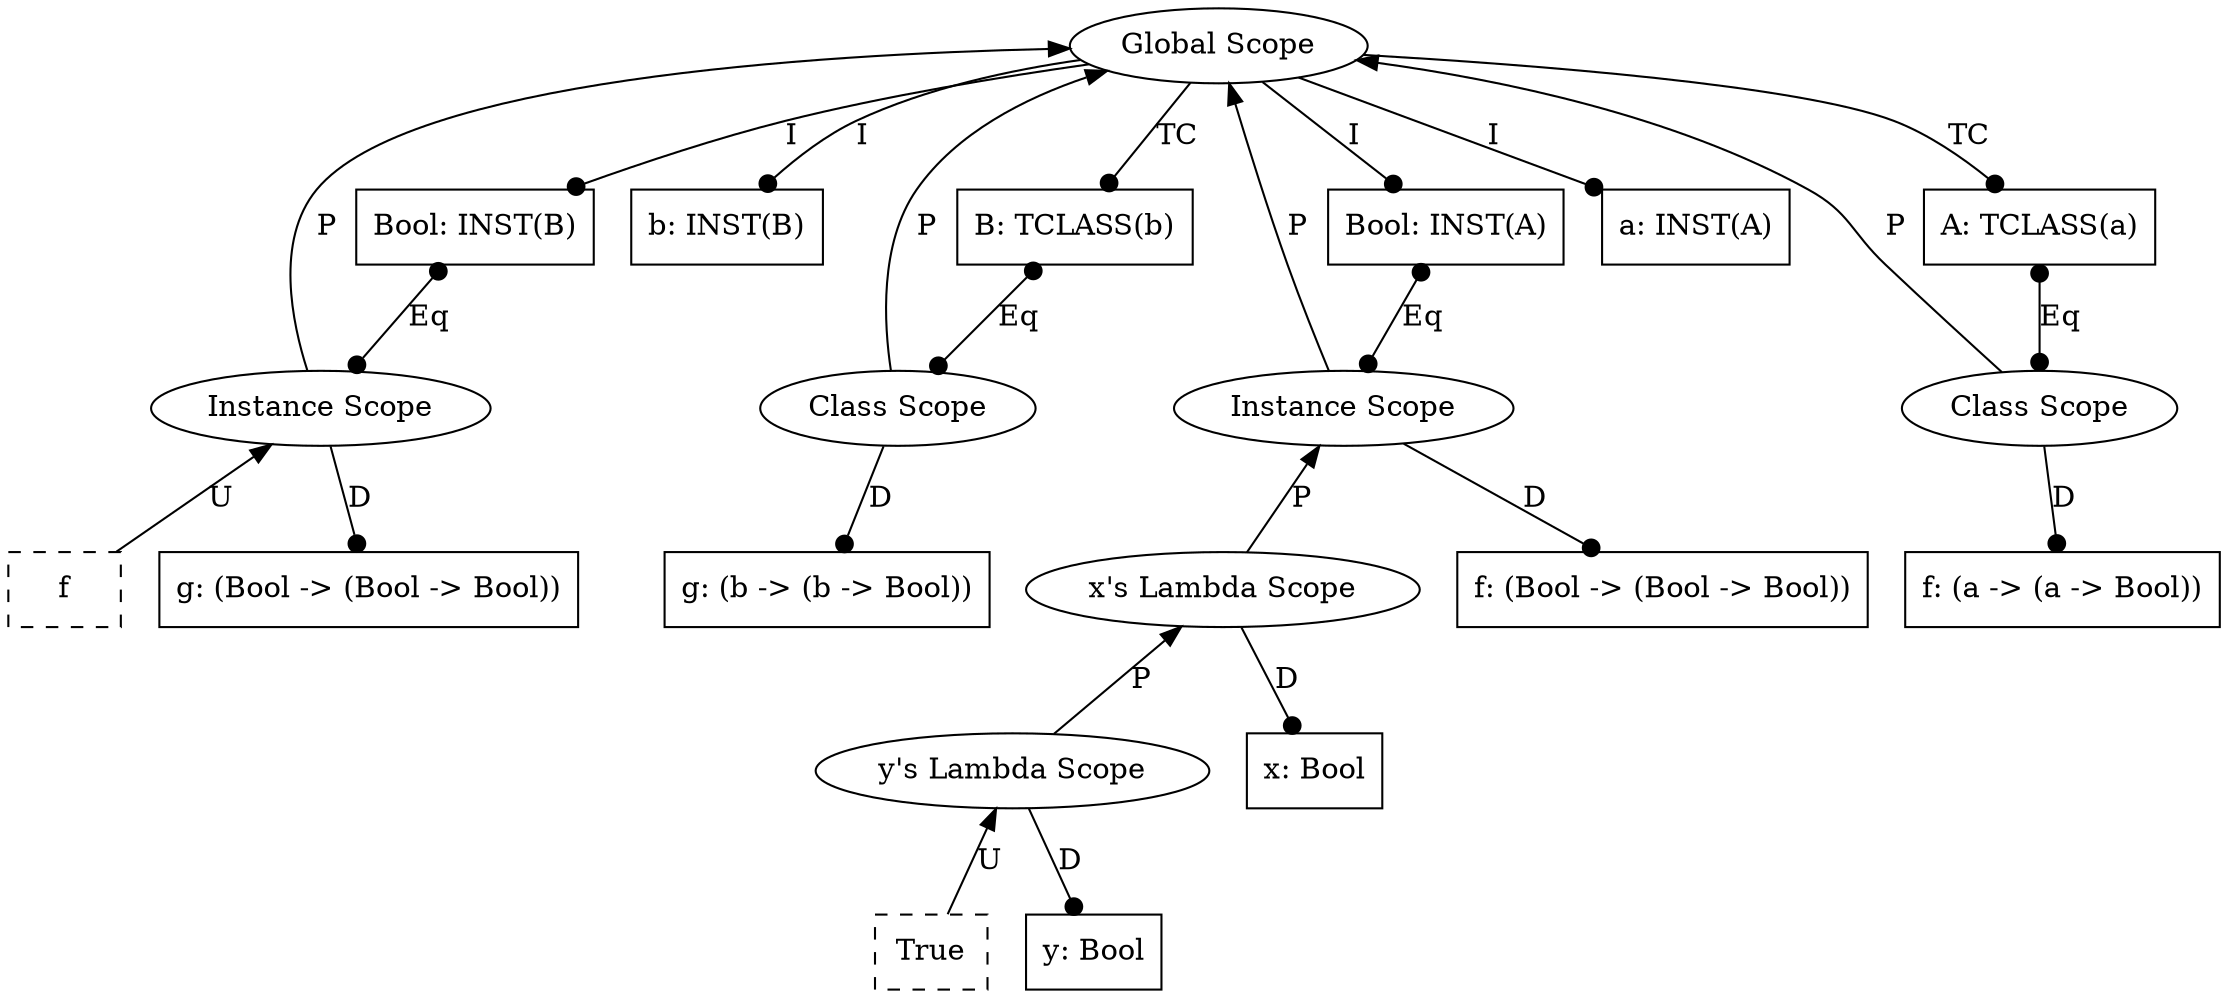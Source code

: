 graph {
    20 [label=f
       ,shape=box
       ,style=dashed];
    19 [label="g: (Bool -> (Bool -> Bool))"
       ,shape=box];
    18 [label="Instance Scope"
       ,shape=ellipse];
    17 [label="Bool: INST(B)"
       ,shape=box];
    16 [label="g: (b -> (b -> Bool))"
       ,shape=box];
    15 [label="b: INST(B)"
       ,shape=box];
    14 [label="Class Scope"
       ,shape=ellipse];
    13 [label="B: TCLASS(b)"
       ,shape=box];
    12 [label=True
       ,shape=box
       ,style=dashed];
    11 [label="y: Bool",shape=box];
    10 [label="y's Lambda Scope"
       ,shape=ellipse];
    9 [label="x: Bool",shape=box];
    8 [label="x's Lambda Scope"
      ,shape=ellipse];
    7 [label="f: (Bool -> (Bool -> Bool))"
      ,shape=box];
    6 [label="Instance Scope"
      ,shape=ellipse];
    5 [label="Bool: INST(A)"
      ,shape=box];
    4 [label="f: (a -> (a -> Bool))"
      ,shape=box];
    3 [label="a: INST(A)"
      ,shape=box];
    2 [label="Class Scope"
      ,shape=ellipse];
    1 [label="A: TCLASS(a)"
      ,shape=box];
    0 [label="Global Scope"
      ,shape=ellipse];
    18 -- 20 [label=U,dir=back];
    18 -- 19 [label=D
             ,dir=forward
             ,arrowhead=dot];
    17 -- 18 [label=Eq
             ,dir=both
             ,arrowhead=dot
             ,arrowtail=dot];
    0 -- 18 [label=P,dir=back];
    0 -- 17 [label=I
            ,dir=forward
            ,arrowhead=dot];
    14 -- 16 [label=D
             ,dir=forward
             ,arrowhead=dot];
    0 -- 15 [label=I
            ,dir=forward
            ,arrowhead=dot];
    13 -- 14 [label=Eq
             ,dir=both
             ,arrowhead=dot
             ,arrowtail=dot];
    0 -- 14 [label=P,dir=back];
    0 -- 13 [label=TC
            ,dir=forward
            ,arrowhead=dot];
    10 -- 12 [label=U,dir=back];
    10 -- 11 [label=D
             ,dir=forward
             ,arrowhead=dot];
    8 -- 10 [label=P,dir=back];
    8 -- 9 [label=D
           ,dir=forward
           ,arrowhead=dot];
    6 -- 8 [label=P,dir=back];
    6 -- 7 [label=D
           ,dir=forward
           ,arrowhead=dot];
    5 -- 6 [label=Eq
           ,dir=both
           ,arrowhead=dot
           ,arrowtail=dot];
    0 -- 6 [label=P,dir=back];
    0 -- 5 [label=I
           ,dir=forward
           ,arrowhead=dot];
    2 -- 4 [label=D
           ,dir=forward
           ,arrowhead=dot];
    0 -- 3 [label=I
           ,dir=forward
           ,arrowhead=dot];
    1 -- 2 [label=Eq
           ,dir=both
           ,arrowhead=dot
           ,arrowtail=dot];
    0 -- 2 [label=P,dir=back];
    0 -- 1 [label=TC
           ,dir=forward
           ,arrowhead=dot];
}
